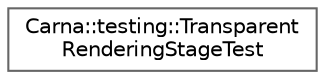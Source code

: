 digraph "Graphical Class Hierarchy"
{
 // LATEX_PDF_SIZE
  bgcolor="transparent";
  edge [fontname=Helvetica,fontsize=10,labelfontname=Helvetica,labelfontsize=10];
  node [fontname=Helvetica,fontsize=10,shape=box,height=0.2,width=0.4];
  rankdir="LR";
  Node0 [id="Node000000",label="Carna::testing::Transparent\lRenderingStageTest",height=0.2,width=0.4,color="grey40", fillcolor="white", style="filled",URL="$classCarna_1_1testing_1_1TransparentRenderingStageTest.html",tooltip="Module-tests of the Carna::presets::TransparentRenderingStage class."];
}
